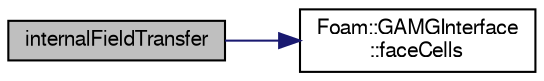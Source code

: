 digraph "internalFieldTransfer"
{
  bgcolor="transparent";
  edge [fontname="FreeSans",fontsize="10",labelfontname="FreeSans",labelfontsize="10"];
  node [fontname="FreeSans",fontsize="10",shape=record];
  rankdir="LR";
  Node20 [label="internalFieldTransfer",height=0.2,width=0.4,color="black", fillcolor="grey75", style="filled", fontcolor="black"];
  Node20 -> Node21 [color="midnightblue",fontsize="10",style="solid",fontname="FreeSans"];
  Node21 [label="Foam::GAMGInterface\l::faceCells",height=0.2,width=0.4,color="black",URL="$a27026.html#acfa7528cfeee102a905008394641d01c",tooltip="Return faceCell addressing. "];
}
